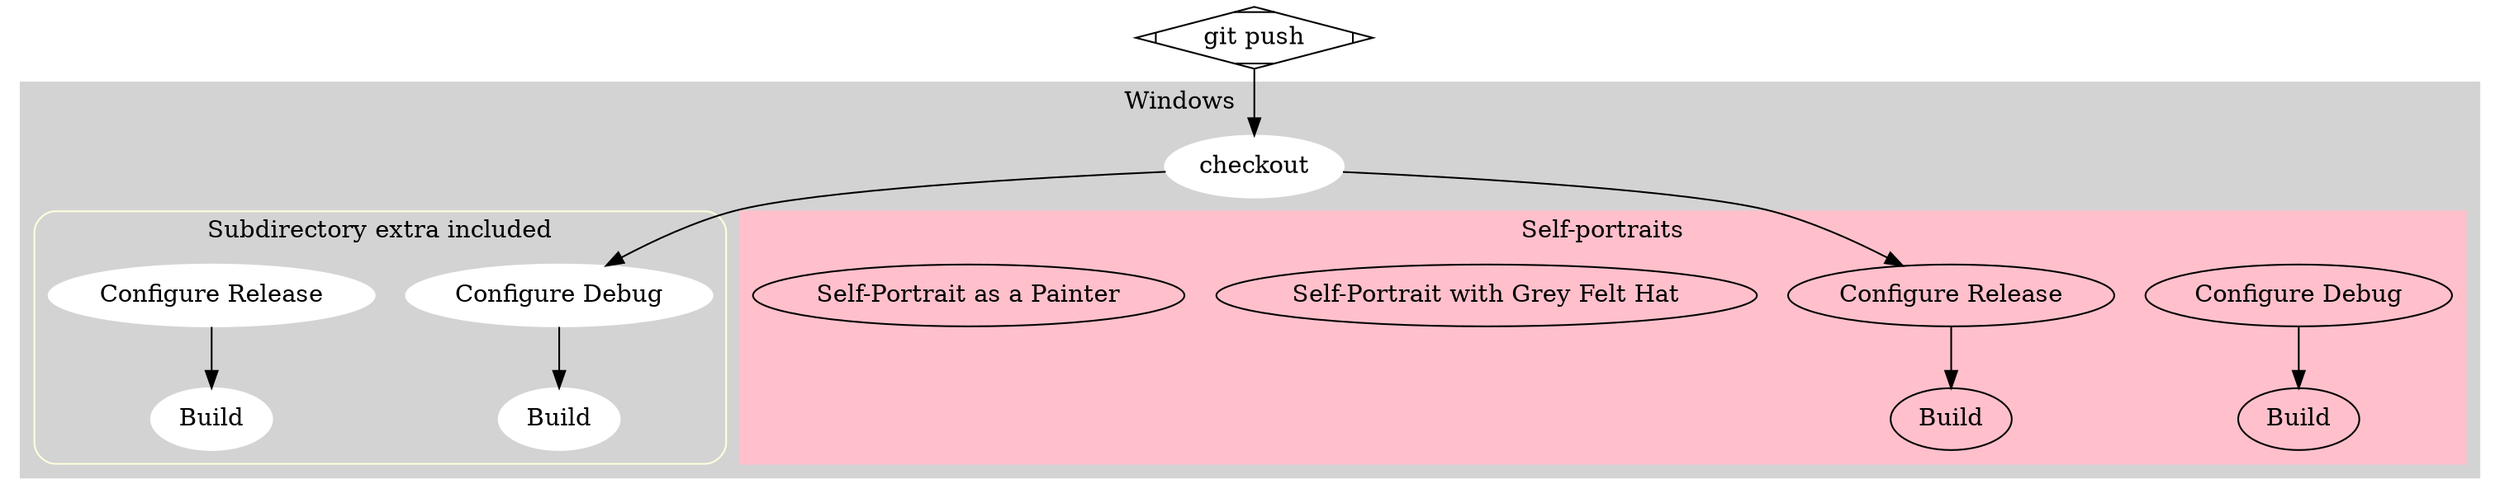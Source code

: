 digraph G {
        subgraph cluster_win {
                style=filled;
                color=lightgrey;
                label = "Windows                  "

                subgraph cluster_extra_enabled {
                    fillcolor = "#EDF1F2";
                    color = "#028d35";
                    label="Subdirectory extra included";

                    node [style=filled,color=white];
                    config_debug1 [label = "Configure Debug"];
                    config_release1 [label = "Configure Release"];
                    build_debug1 [label = "Build"];
                    build_release1 [label = "Build"];

                    config_debug1 -> build_debug1;
                    config_release1 -> build_release1;

                    shape=rect;
                    fillcolor = "#ffff77";
                    color = "#ffffdd";
                    width=5;
                    style=rounded;
                }

                subgraph cluster_extra_disabled {
                    URL="https://en.wikipedia.org/wiki/Portraits_of_Vincent_van_Gogh"
                    label="Self-portraits"
                    tooltip="SELF PORTRAITS"

                    config_debug2 [label = "Configure Debug"];
                    config_release2 [label = "Configure Release"];
                    build_debug2 [label = "Build"];
                    build_release2 [label = "Build"];
                    config_debug2 -> build_debug2;
                    config_release2 -> build_release2;


                    "Self-Portrait with Grey Felt Hat" [URL="https://www.vangoghmuseum.nl/en/collection/s0016V1962"]
                    "Self-Portrait as a Painter" [URL="https://www.vangoghmuseum.nl/en/collection/s0022V1962"]
                    shape = rect
                    color = "pink"
                }

                checkout [style=filled, color=white];
                checkout -> config_debug1;
                checkout -> config_release2;
        }

        start -> checkout;

        start [label="git push"; shape=Mdiamond];
}